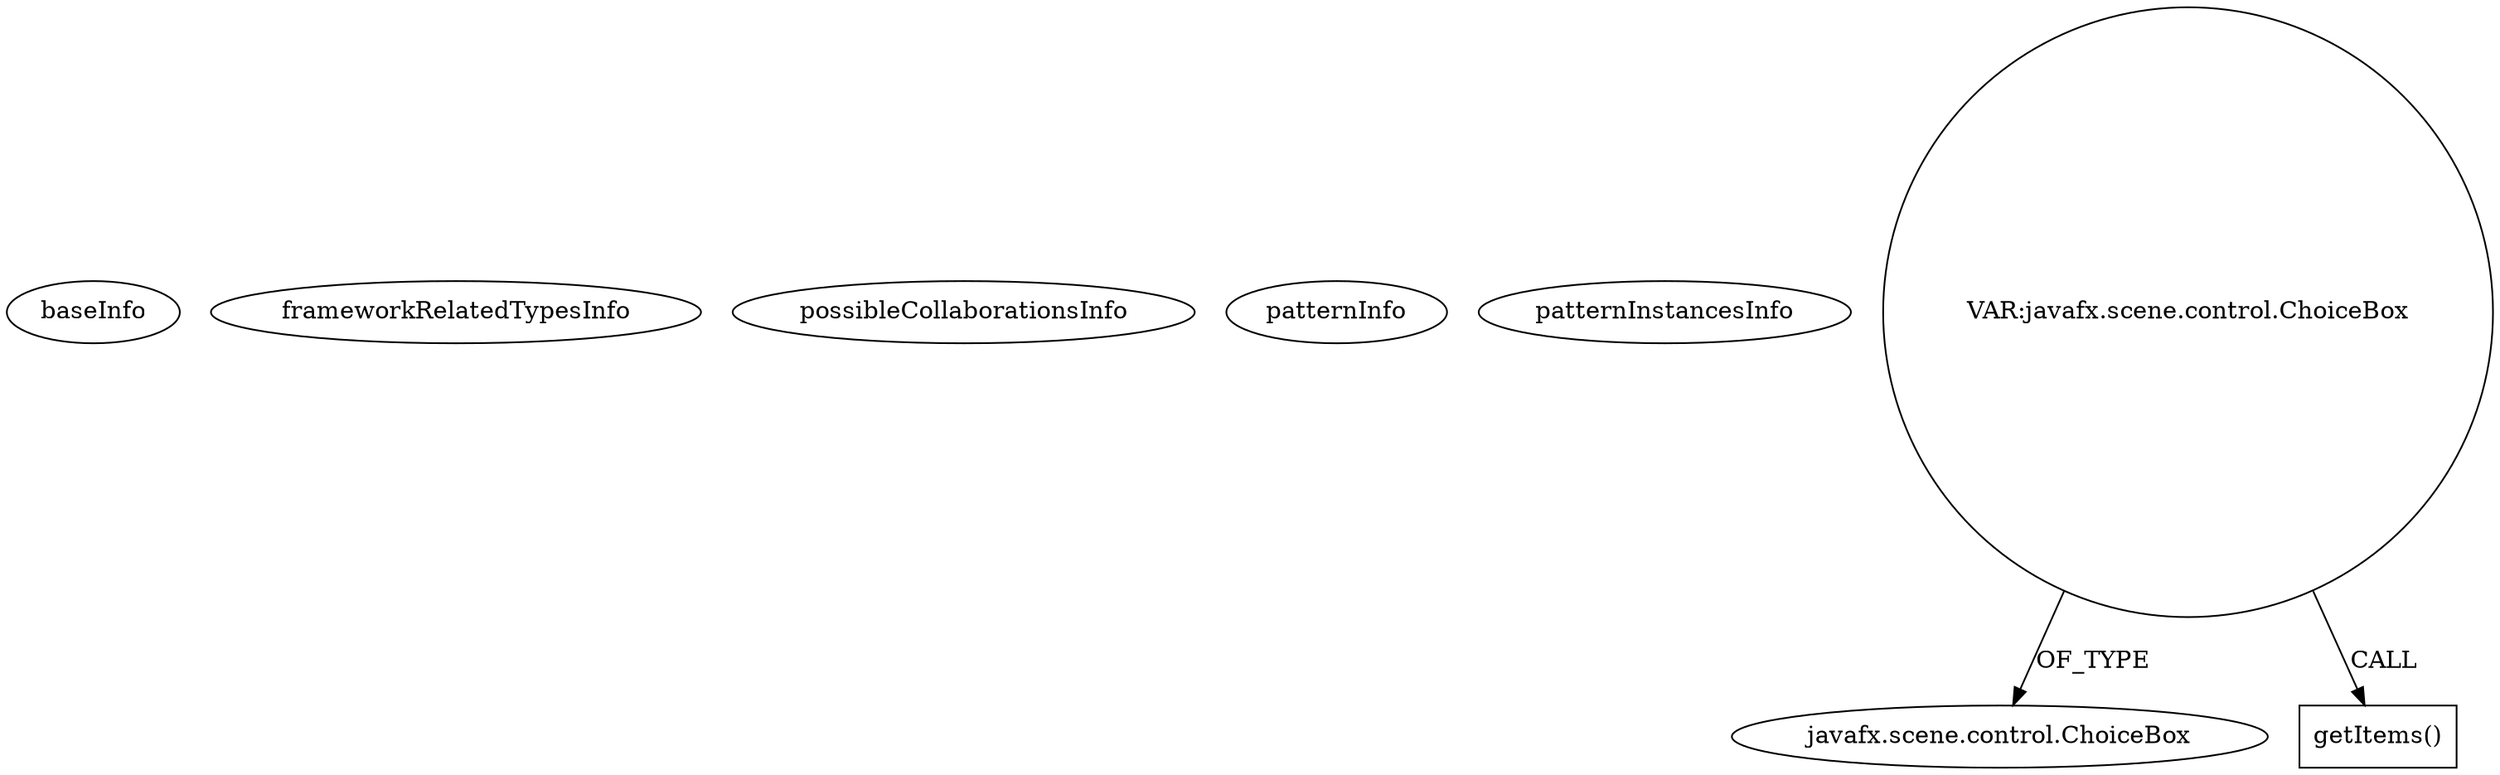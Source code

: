 digraph {
baseInfo[graphId=1211,category="pattern",isAnonymous=false,possibleRelation=false]
frameworkRelatedTypesInfo[]
possibleCollaborationsInfo[]
patternInfo[frequency=6.0,patternRootClient=null]
patternInstancesInfo[0="matanghuy-SPCA~/matanghuy-SPCA/SPCA-master/SPCA/src/controllers/FindContact.java~FindContact~3568",1="hock323-eventManager~/hock323-eventManager/EventManager-master/src/eventManager/controller/pokerTournament/PrizesController.java~PrizesController~2951",2="sebbafer-Sebanana~/sebbafer-Sebanana/Sebanana-master/src/sebanana/views/instellingenwin/InstellingenController.java~InstellingenController~4137",3="Stormwall-Schedule-Visualizer~/Stormwall-Schedule-Visualizer/Schedule-Visualizer-master/src/sv/creation/adress/EditMultipleTimeDetailsLayoutController.java~void initialize()~1369",4="wwtg99-POMA~/wwtg99-POMA/POMA-master/src/cn/edu/suda/gui/NetworkViewerController.java~NetworkViewerController~4855"]
27[label="javafx.scene.control.ChoiceBox",vertexType="FRAMEWORK_CLASS_TYPE",isFrameworkType=false]
411[label="VAR:javafx.scene.control.ChoiceBox",vertexType="VARIABLE_EXPRESION",isFrameworkType=false,shape=circle]
417[label="getItems()",vertexType="INSIDE_CALL",isFrameworkType=false,shape=box]
411->417[label="CALL"]
411->27[label="OF_TYPE"]
}

